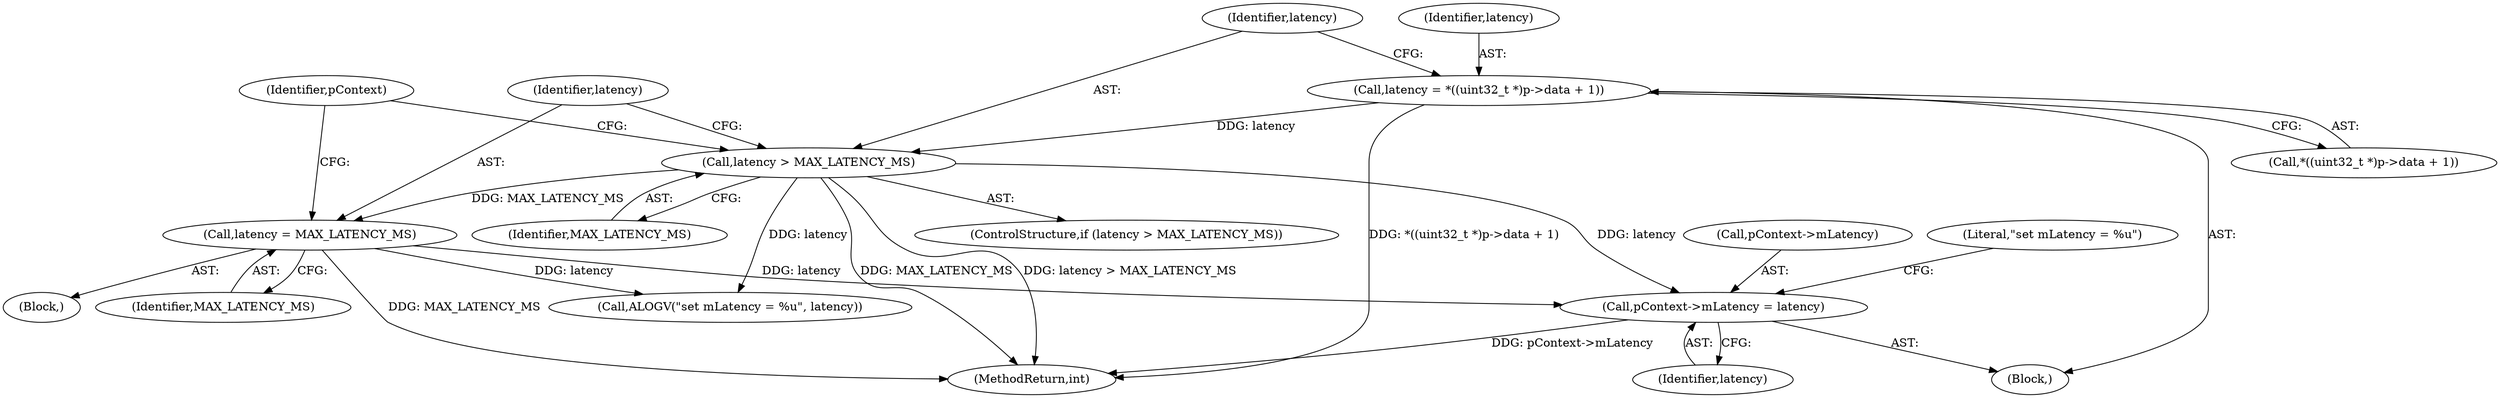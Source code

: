 digraph "0_Android_557bd7bfe6c4895faee09e46fc9b5304a956c8b7@pointer" {
"1000652" [label="(Call,pContext->mLatency = latency)"];
"1000649" [label="(Call,latency = MAX_LATENCY_MS)"];
"1000645" [label="(Call,latency > MAX_LATENCY_MS)"];
"1000634" [label="(Call,latency = *((uint32_t *)p->data + 1))"];
"1000650" [label="(Identifier,latency)"];
"1000632" [label="(Block,)"];
"1000634" [label="(Call,latency = *((uint32_t *)p->data + 1))"];
"1000653" [label="(Call,pContext->mLatency)"];
"1000658" [label="(Literal,\"set mLatency = %u\")"];
"1000648" [label="(Block,)"];
"1000649" [label="(Call,latency = MAX_LATENCY_MS)"];
"1000657" [label="(Call,ALOGV(\"set mLatency = %u\", latency))"];
"1000647" [label="(Identifier,MAX_LATENCY_MS)"];
"1000646" [label="(Identifier,latency)"];
"1000651" [label="(Identifier,MAX_LATENCY_MS)"];
"1000644" [label="(ControlStructure,if (latency > MAX_LATENCY_MS))"];
"1000652" [label="(Call,pContext->mLatency = latency)"];
"1000645" [label="(Call,latency > MAX_LATENCY_MS)"];
"1001120" [label="(MethodReturn,int)"];
"1000656" [label="(Identifier,latency)"];
"1000636" [label="(Call,*((uint32_t *)p->data + 1))"];
"1000635" [label="(Identifier,latency)"];
"1000654" [label="(Identifier,pContext)"];
"1000652" -> "1000632"  [label="AST: "];
"1000652" -> "1000656"  [label="CFG: "];
"1000653" -> "1000652"  [label="AST: "];
"1000656" -> "1000652"  [label="AST: "];
"1000658" -> "1000652"  [label="CFG: "];
"1000652" -> "1001120"  [label="DDG: pContext->mLatency"];
"1000649" -> "1000652"  [label="DDG: latency"];
"1000645" -> "1000652"  [label="DDG: latency"];
"1000649" -> "1000648"  [label="AST: "];
"1000649" -> "1000651"  [label="CFG: "];
"1000650" -> "1000649"  [label="AST: "];
"1000651" -> "1000649"  [label="AST: "];
"1000654" -> "1000649"  [label="CFG: "];
"1000649" -> "1001120"  [label="DDG: MAX_LATENCY_MS"];
"1000645" -> "1000649"  [label="DDG: MAX_LATENCY_MS"];
"1000649" -> "1000657"  [label="DDG: latency"];
"1000645" -> "1000644"  [label="AST: "];
"1000645" -> "1000647"  [label="CFG: "];
"1000646" -> "1000645"  [label="AST: "];
"1000647" -> "1000645"  [label="AST: "];
"1000650" -> "1000645"  [label="CFG: "];
"1000654" -> "1000645"  [label="CFG: "];
"1000645" -> "1001120"  [label="DDG: MAX_LATENCY_MS"];
"1000645" -> "1001120"  [label="DDG: latency > MAX_LATENCY_MS"];
"1000634" -> "1000645"  [label="DDG: latency"];
"1000645" -> "1000657"  [label="DDG: latency"];
"1000634" -> "1000632"  [label="AST: "];
"1000634" -> "1000636"  [label="CFG: "];
"1000635" -> "1000634"  [label="AST: "];
"1000636" -> "1000634"  [label="AST: "];
"1000646" -> "1000634"  [label="CFG: "];
"1000634" -> "1001120"  [label="DDG: *((uint32_t *)p->data + 1)"];
}
